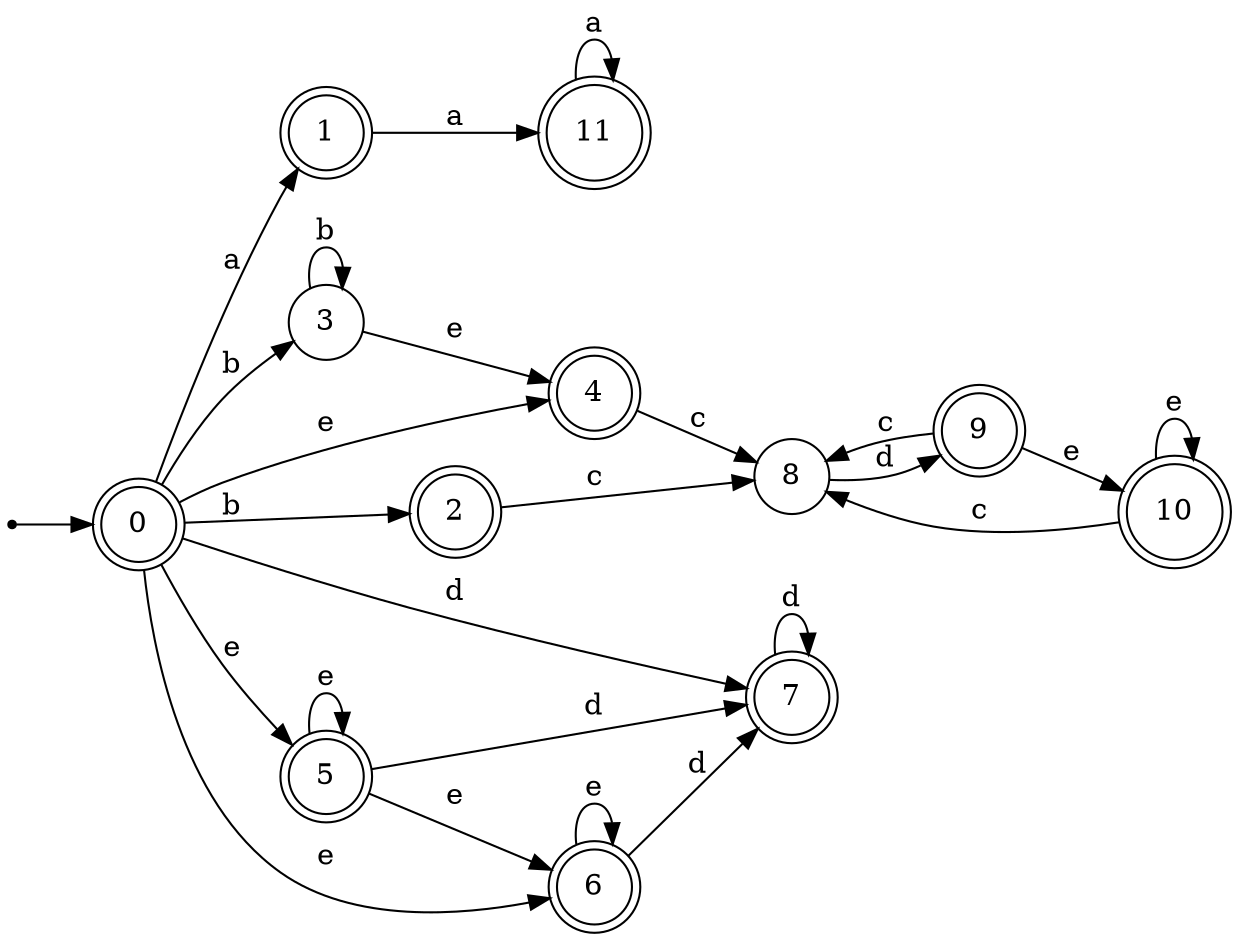 digraph finite_state_machine {
rankdir=LR;
size="20,20";
node [shape = point]; "dummy0"
node [shape = doublecircle]; "0";"dummy0" -> "0";
node [shape = doublecircle]; "1";node [shape = doublecircle]; "2";node [shape = circle]; "3";
node [shape = doublecircle]; "4";node [shape = doublecircle]; "5";node [shape = doublecircle]; "6";node [shape = doublecircle]; "7";node [shape = circle]; "8";
node [shape = doublecircle]; "9";node [shape = doublecircle]; "10";node [shape = doublecircle]; "11";"0" -> "1" [label = "a"];
 "0" -> "2" [label = "b"];
 "0" -> "3" [label = "b"];
 "0" -> "4" [label = "e"];
 "0" -> "5" [label = "e"];
 "0" -> "6" [label = "e"];
 "0" -> "7" [label = "d"];
 "7" -> "7" [label = "d"];
 "6" -> "6" [label = "e"];
 "6" -> "7" [label = "d"];
 "5" -> "5" [label = "e"];
 "5" -> "6" [label = "e"];
 "5" -> "7" [label = "d"];
 "4" -> "8" [label = "c"];
 "8" -> "9" [label = "d"];
 "9" -> "8" [label = "c"];
 "9" -> "10" [label = "e"];
 "10" -> "10" [label = "e"];
 "10" -> "8" [label = "c"];
 "3" -> "3" [label = "b"];
 "3" -> "4" [label = "e"];
 "2" -> "8" [label = "c"];
 "1" -> "11" [label = "a"];
 "11" -> "11" [label = "a"];
 }
